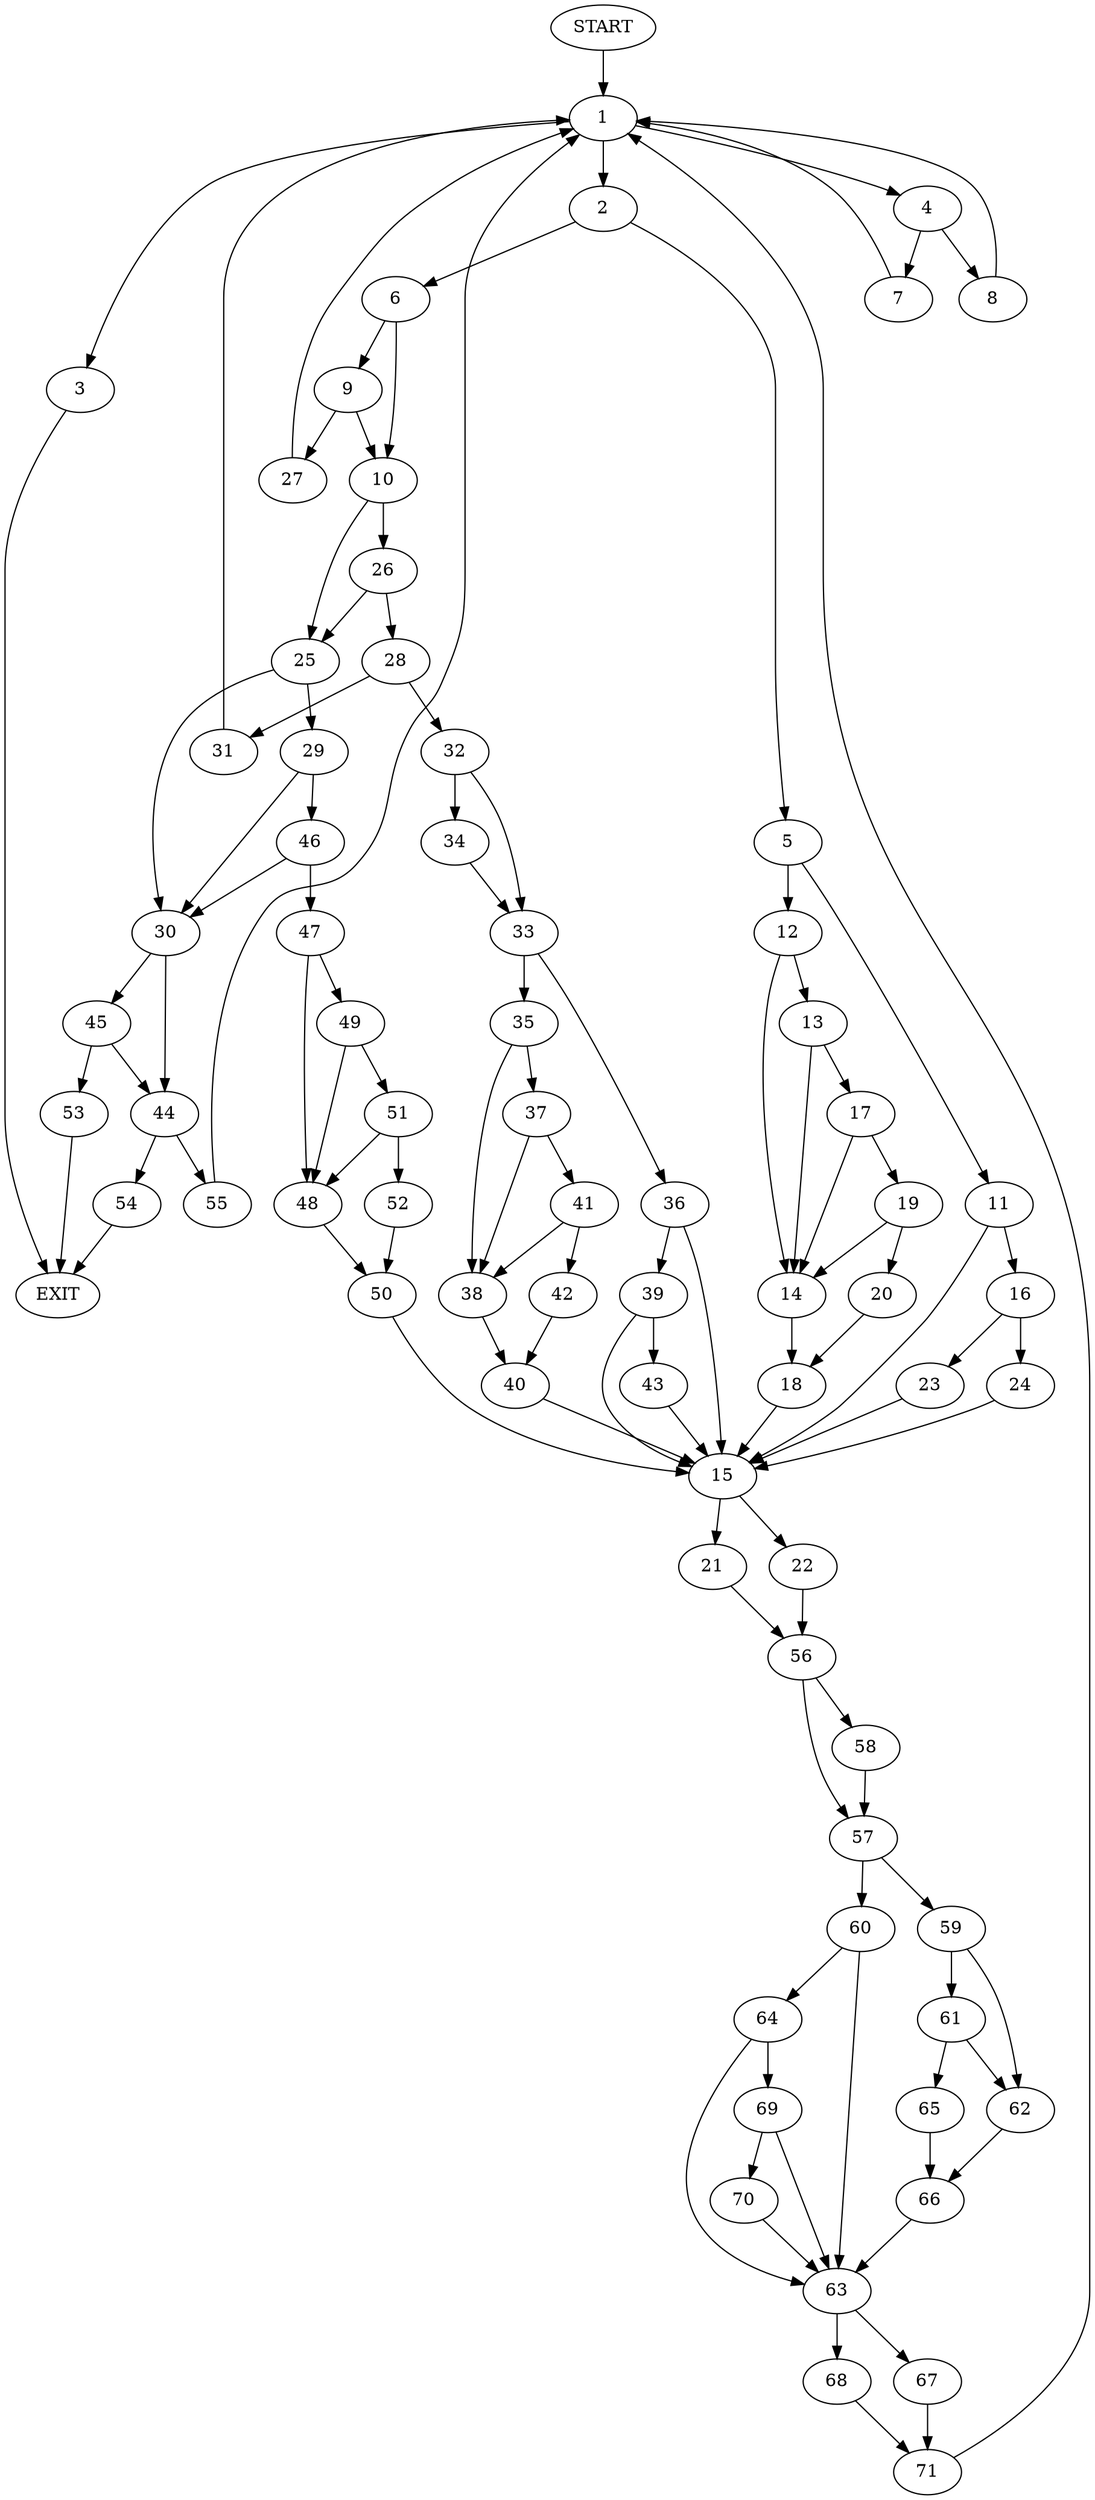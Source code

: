 digraph {
0 [label="START"]
72 [label="EXIT"]
0 -> 1
1 -> 2
1 -> 3
1 -> 4
2 -> 5
2 -> 6
3 -> 72
4 -> 7
4 -> 8
7 -> 1
8 -> 1
6 -> 9
6 -> 10
5 -> 11
5 -> 12
12 -> 13
12 -> 14
11 -> 15
11 -> 16
13 -> 17
13 -> 14
14 -> 18
17 -> 14
17 -> 19
19 -> 14
19 -> 20
20 -> 18
18 -> 15
15 -> 21
15 -> 22
16 -> 23
16 -> 24
24 -> 15
23 -> 15
10 -> 25
10 -> 26
9 -> 10
9 -> 27
27 -> 1
26 -> 25
26 -> 28
25 -> 29
25 -> 30
28 -> 31
28 -> 32
32 -> 33
32 -> 34
31 -> 1
33 -> 35
33 -> 36
34 -> 33
35 -> 37
35 -> 38
36 -> 39
36 -> 15
38 -> 40
37 -> 41
37 -> 38
41 -> 42
41 -> 38
42 -> 40
40 -> 15
39 -> 43
39 -> 15
43 -> 15
30 -> 44
30 -> 45
29 -> 46
29 -> 30
46 -> 30
46 -> 47
47 -> 48
47 -> 49
48 -> 50
49 -> 48
49 -> 51
51 -> 48
51 -> 52
52 -> 50
50 -> 15
45 -> 53
45 -> 44
44 -> 54
44 -> 55
53 -> 72
55 -> 1
54 -> 72
22 -> 56
21 -> 56
56 -> 57
56 -> 58
57 -> 59
57 -> 60
58 -> 57
59 -> 61
59 -> 62
60 -> 63
60 -> 64
61 -> 62
61 -> 65
62 -> 66
65 -> 66
66 -> 63
63 -> 67
63 -> 68
64 -> 63
64 -> 69
69 -> 70
69 -> 63
70 -> 63
67 -> 71
68 -> 71
71 -> 1
}
